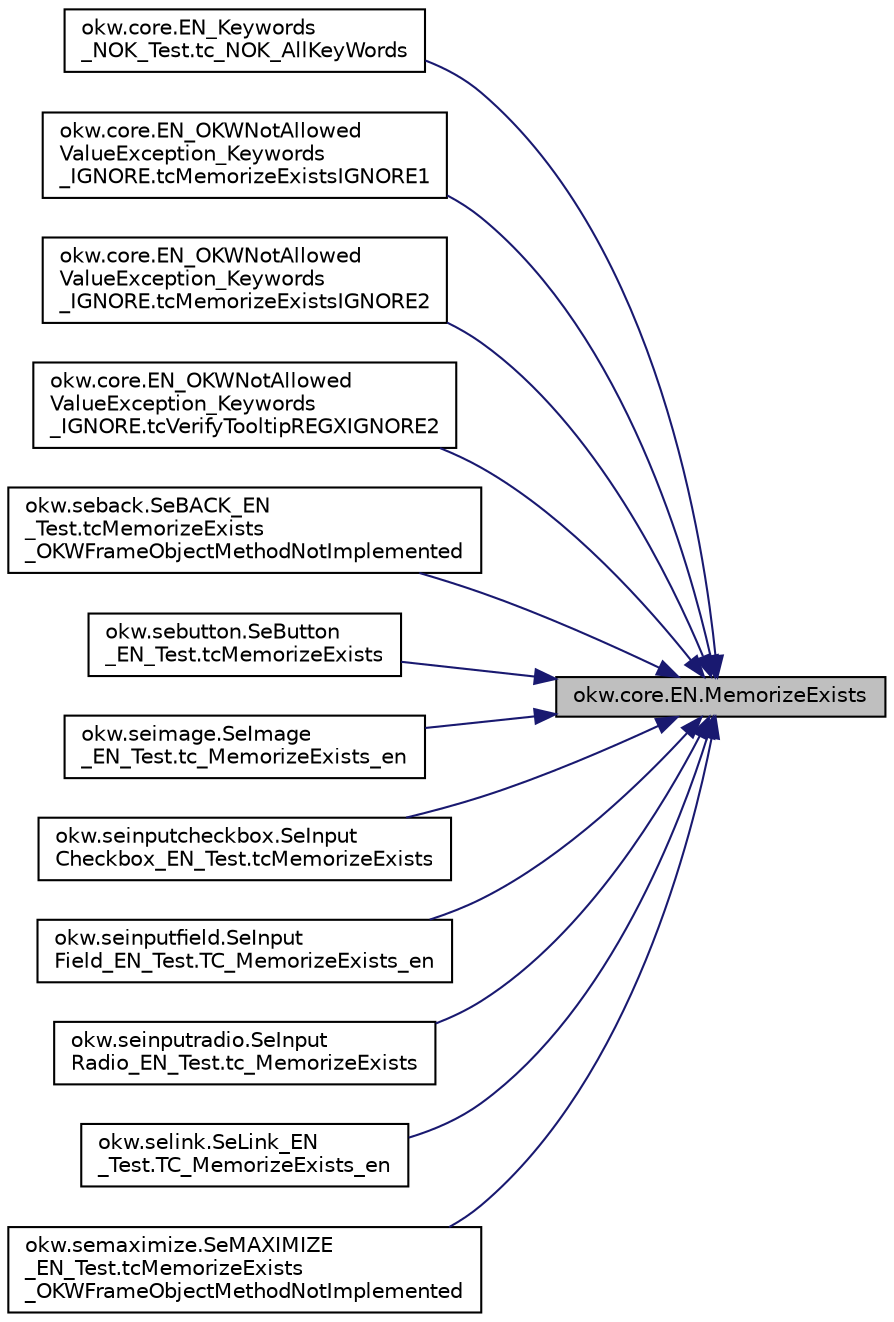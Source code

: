 digraph "okw.core.EN.MemorizeExists"
{
 // INTERACTIVE_SVG=YES
 // LATEX_PDF_SIZE
  edge [fontname="Helvetica",fontsize="10",labelfontname="Helvetica",labelfontsize="10"];
  node [fontname="Helvetica",fontsize="10",shape=record];
  rankdir="RL";
  Node1255 [label="okw.core.EN.MemorizeExists",height=0.2,width=0.4,color="black", fillcolor="grey75", style="filled", fontcolor="black",tooltip="Merkt sich den aktuell existierenden Zustand des Objekts."];
  Node1255 -> Node1256 [dir="back",color="midnightblue",fontsize="10",style="solid",fontname="Helvetica"];
  Node1256 [label="okw.core.EN_Keywords\l_NOK_Test.tc_NOK_AllKeyWords",height=0.2,width=0.4,color="black", fillcolor="white", style="filled",URL="$classokw_1_1core_1_1_e_n___keywords___n_o_k___test.html#a81a960a2341dfb0e27da7871291c84dc",tooltip="Prüft methoden aufruf für einen einfachen Click."];
  Node1255 -> Node1257 [dir="back",color="midnightblue",fontsize="10",style="solid",fontname="Helvetica"];
  Node1257 [label="okw.core.EN_OKWNotAllowed\lValueException_Keywords\l_IGNORE.tcMemorizeExistsIGNORE1",height=0.2,width=0.4,color="black", fillcolor="white", style="filled",URL="$classokw_1_1core_1_1_e_n___o_k_w_not_allowed_value_exception___keywords___i_g_n_o_r_e.html#a2d5e744cebcad10df3e1f28a5162e35c",tooltip="Prüft ob \"${IGNORE} \" die Ausnahme okw.exceptions.OKWNotAllowedValueException auslöst."];
  Node1255 -> Node1258 [dir="back",color="midnightblue",fontsize="10",style="solid",fontname="Helvetica"];
  Node1258 [label="okw.core.EN_OKWNotAllowed\lValueException_Keywords\l_IGNORE.tcMemorizeExistsIGNORE2",height=0.2,width=0.4,color="black", fillcolor="white", style="filled",URL="$classokw_1_1core_1_1_e_n___o_k_w_not_allowed_value_exception___keywords___i_g_n_o_r_e.html#af21c77e154bcd9e77b13bcf568e92060",tooltip="Prüft ob \"\"${IGNORE}${TCN}\" die Ausnahme okw.exceptions.OKWNotAllowedValueException auslöst."];
  Node1255 -> Node1259 [dir="back",color="midnightblue",fontsize="10",style="solid",fontname="Helvetica"];
  Node1259 [label="okw.core.EN_OKWNotAllowed\lValueException_Keywords\l_IGNORE.tcVerifyTooltipREGXIGNORE2",height=0.2,width=0.4,color="black", fillcolor="white", style="filled",URL="$classokw_1_1core_1_1_e_n___o_k_w_not_allowed_value_exception___keywords___i_g_n_o_r_e.html#a90c645249c15192fc5dca1370bb1307e",tooltip="Prüft ob \"\"${IGNORE}${TCN}\" die Ausnahme okw.exceptions.OKWNotAllowedValueException auslöst."];
  Node1255 -> Node1260 [dir="back",color="midnightblue",fontsize="10",style="solid",fontname="Helvetica"];
  Node1260 [label="okw.seback.SeBACK_EN\l_Test.tcMemorizeExists\l_OKWFrameObjectMethodNotImplemented",height=0.2,width=0.4,color="black", fillcolor="white", style="filled",URL="$classokw_1_1seback_1_1_se_b_a_c_k___e_n___test.html#ab13dca1b94071e39324f8a6cd3dd5509",tooltip="Testet das Schlüsselwort MemorizeExists( FN, Val ) eines SeBACK Prüfen."];
  Node1255 -> Node1261 [dir="back",color="midnightblue",fontsize="10",style="solid",fontname="Helvetica"];
  Node1261 [label="okw.sebutton.SeButton\l_EN_Test.tcMemorizeExists",height=0.2,width=0.4,color="black", fillcolor="white", style="filled",URL="$classokw_1_1sebutton_1_1_se_button___e_n___test.html#a97745013335ff6c2e45d428d6cd7e88d",tooltip="Test des Schlüsselwortes MemorizeExists für den GUI-Adapter SeButton."];
  Node1255 -> Node1262 [dir="back",color="midnightblue",fontsize="10",style="solid",fontname="Helvetica"];
  Node1262 [label="okw.seimage.SeImage\l_EN_Test.tc_MemorizeExists_en",height=0.2,width=0.4,color="black", fillcolor="white", style="filled",URL="$classokw_1_1seimage_1_1_se_image___e_n___test.html#ac66be228fbd3ba86ca561b77897c23ab",tooltip="Prüft die Methode MemorizeExists."];
  Node1255 -> Node1263 [dir="back",color="midnightblue",fontsize="10",style="solid",fontname="Helvetica"];
  Node1263 [label="okw.seinputcheckbox.SeInput\lCheckbox_EN_Test.tcMemorizeExists",height=0.2,width=0.4,color="black", fillcolor="white", style="filled",URL="$classokw_1_1seinputcheckbox_1_1_se_input_checkbox___e_n___test.html#a815d233835db7306800b4c1177acc0fb",tooltip="Logget ob ein vorhandenes objekt existiert."];
  Node1255 -> Node1264 [dir="back",color="midnightblue",fontsize="10",style="solid",fontname="Helvetica"];
  Node1264 [label="okw.seinputfield.SeInput\lField_EN_Test.TC_MemorizeExists_en",height=0.2,width=0.4,color="black", fillcolor="white", style="filled",URL="$classokw_1_1seinputfield_1_1_se_input_field___e_n___test.html#a22177b2f1f991689df54b51f78971d34",tooltip="Teste das Schlüsselwort MemorizeExists( FN, MemKey ) eines SeInputText Prüfen."];
  Node1255 -> Node1265 [dir="back",color="midnightblue",fontsize="10",style="solid",fontname="Helvetica"];
  Node1265 [label="okw.seinputradio.SeInput\lRadio_EN_Test.tc_MemorizeExists",height=0.2,width=0.4,color="black", fillcolor="white", style="filled",URL="$classokw_1_1seinputradio_1_1_se_input_radio___e_n___test.html#a3122cac1634d4b41646bb9d5f1a4ac92",tooltip="Test des Schlüsselwortes MemorizeExists für den GUI-Adapter SeInputRadio."];
  Node1255 -> Node1266 [dir="back",color="midnightblue",fontsize="10",style="solid",fontname="Helvetica"];
  Node1266 [label="okw.selink.SeLink_EN\l_Test.TC_MemorizeExists_en",height=0.2,width=0.4,color="black", fillcolor="white", style="filled",URL="$classokw_1_1selink_1_1_se_link___e_n___test.html#ae7611bb2c00b5149e8e996a9b53cad31",tooltip="Prüft die Methode SeLink.MemorizeToolTip."];
  Node1255 -> Node1267 [dir="back",color="midnightblue",fontsize="10",style="solid",fontname="Helvetica"];
  Node1267 [label="okw.semaximize.SeMAXIMIZE\l_EN_Test.tcMemorizeExists\l_OKWFrameObjectMethodNotImplemented",height=0.2,width=0.4,color="black", fillcolor="white", style="filled",URL="$classokw_1_1semaximize_1_1_se_m_a_x_i_m_i_z_e___e_n___test.html#ac15063cacbd86f99ffe1c4fea34056c8",tooltip="Testet das Schlüsselwort MemorizeExists( FN, Val ) eines SeMAXIMIZE Prüfen."];
}

